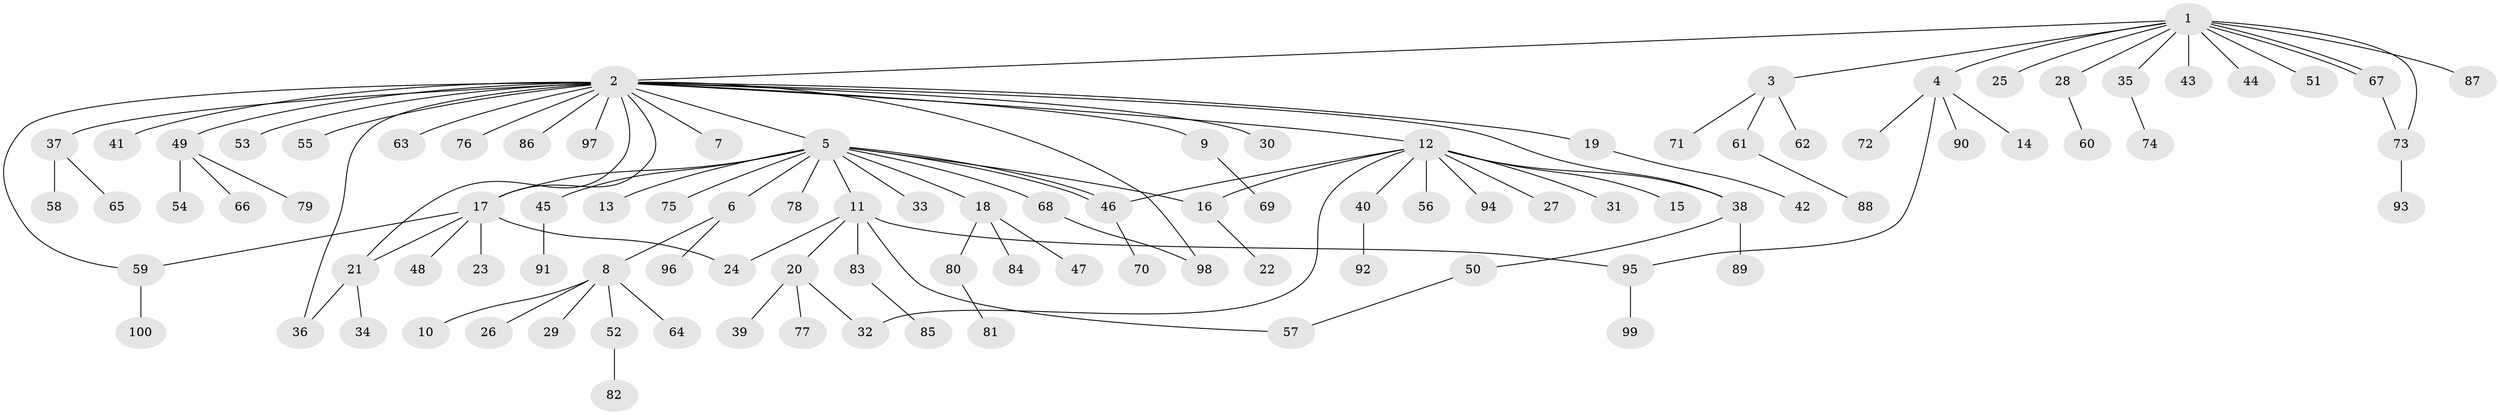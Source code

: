 // coarse degree distribution, {12: 0.02857142857142857, 20: 0.014285714285714285, 4: 0.02857142857142857, 5: 0.02857142857142857, 14: 0.014285714285714285, 3: 0.05714285714285714, 1: 0.7142857142857143, 6: 0.02857142857142857, 2: 0.08571428571428572}
// Generated by graph-tools (version 1.1) at 2025/18/03/04/25 18:18:11]
// undirected, 100 vertices, 114 edges
graph export_dot {
graph [start="1"]
  node [color=gray90,style=filled];
  1;
  2;
  3;
  4;
  5;
  6;
  7;
  8;
  9;
  10;
  11;
  12;
  13;
  14;
  15;
  16;
  17;
  18;
  19;
  20;
  21;
  22;
  23;
  24;
  25;
  26;
  27;
  28;
  29;
  30;
  31;
  32;
  33;
  34;
  35;
  36;
  37;
  38;
  39;
  40;
  41;
  42;
  43;
  44;
  45;
  46;
  47;
  48;
  49;
  50;
  51;
  52;
  53;
  54;
  55;
  56;
  57;
  58;
  59;
  60;
  61;
  62;
  63;
  64;
  65;
  66;
  67;
  68;
  69;
  70;
  71;
  72;
  73;
  74;
  75;
  76;
  77;
  78;
  79;
  80;
  81;
  82;
  83;
  84;
  85;
  86;
  87;
  88;
  89;
  90;
  91;
  92;
  93;
  94;
  95;
  96;
  97;
  98;
  99;
  100;
  1 -- 2;
  1 -- 3;
  1 -- 4;
  1 -- 25;
  1 -- 28;
  1 -- 35;
  1 -- 43;
  1 -- 44;
  1 -- 51;
  1 -- 67;
  1 -- 67;
  1 -- 73;
  1 -- 87;
  2 -- 5;
  2 -- 7;
  2 -- 9;
  2 -- 12;
  2 -- 17;
  2 -- 19;
  2 -- 21;
  2 -- 30;
  2 -- 36;
  2 -- 37;
  2 -- 38;
  2 -- 41;
  2 -- 49;
  2 -- 53;
  2 -- 55;
  2 -- 59;
  2 -- 63;
  2 -- 76;
  2 -- 86;
  2 -- 97;
  2 -- 98;
  3 -- 61;
  3 -- 62;
  3 -- 71;
  4 -- 14;
  4 -- 72;
  4 -- 90;
  4 -- 95;
  5 -- 6;
  5 -- 11;
  5 -- 13;
  5 -- 16;
  5 -- 17;
  5 -- 18;
  5 -- 33;
  5 -- 45;
  5 -- 46;
  5 -- 46;
  5 -- 68;
  5 -- 75;
  5 -- 78;
  6 -- 8;
  6 -- 96;
  8 -- 10;
  8 -- 26;
  8 -- 29;
  8 -- 52;
  8 -- 64;
  9 -- 69;
  11 -- 20;
  11 -- 24;
  11 -- 57;
  11 -- 83;
  11 -- 95;
  12 -- 15;
  12 -- 16;
  12 -- 27;
  12 -- 31;
  12 -- 32;
  12 -- 38;
  12 -- 40;
  12 -- 46;
  12 -- 56;
  12 -- 94;
  16 -- 22;
  17 -- 21;
  17 -- 23;
  17 -- 24;
  17 -- 48;
  17 -- 59;
  18 -- 47;
  18 -- 80;
  18 -- 84;
  19 -- 42;
  20 -- 32;
  20 -- 39;
  20 -- 77;
  21 -- 34;
  21 -- 36;
  28 -- 60;
  35 -- 74;
  37 -- 58;
  37 -- 65;
  38 -- 50;
  38 -- 89;
  40 -- 92;
  45 -- 91;
  46 -- 70;
  49 -- 54;
  49 -- 66;
  49 -- 79;
  50 -- 57;
  52 -- 82;
  59 -- 100;
  61 -- 88;
  67 -- 73;
  68 -- 98;
  73 -- 93;
  80 -- 81;
  83 -- 85;
  95 -- 99;
}
